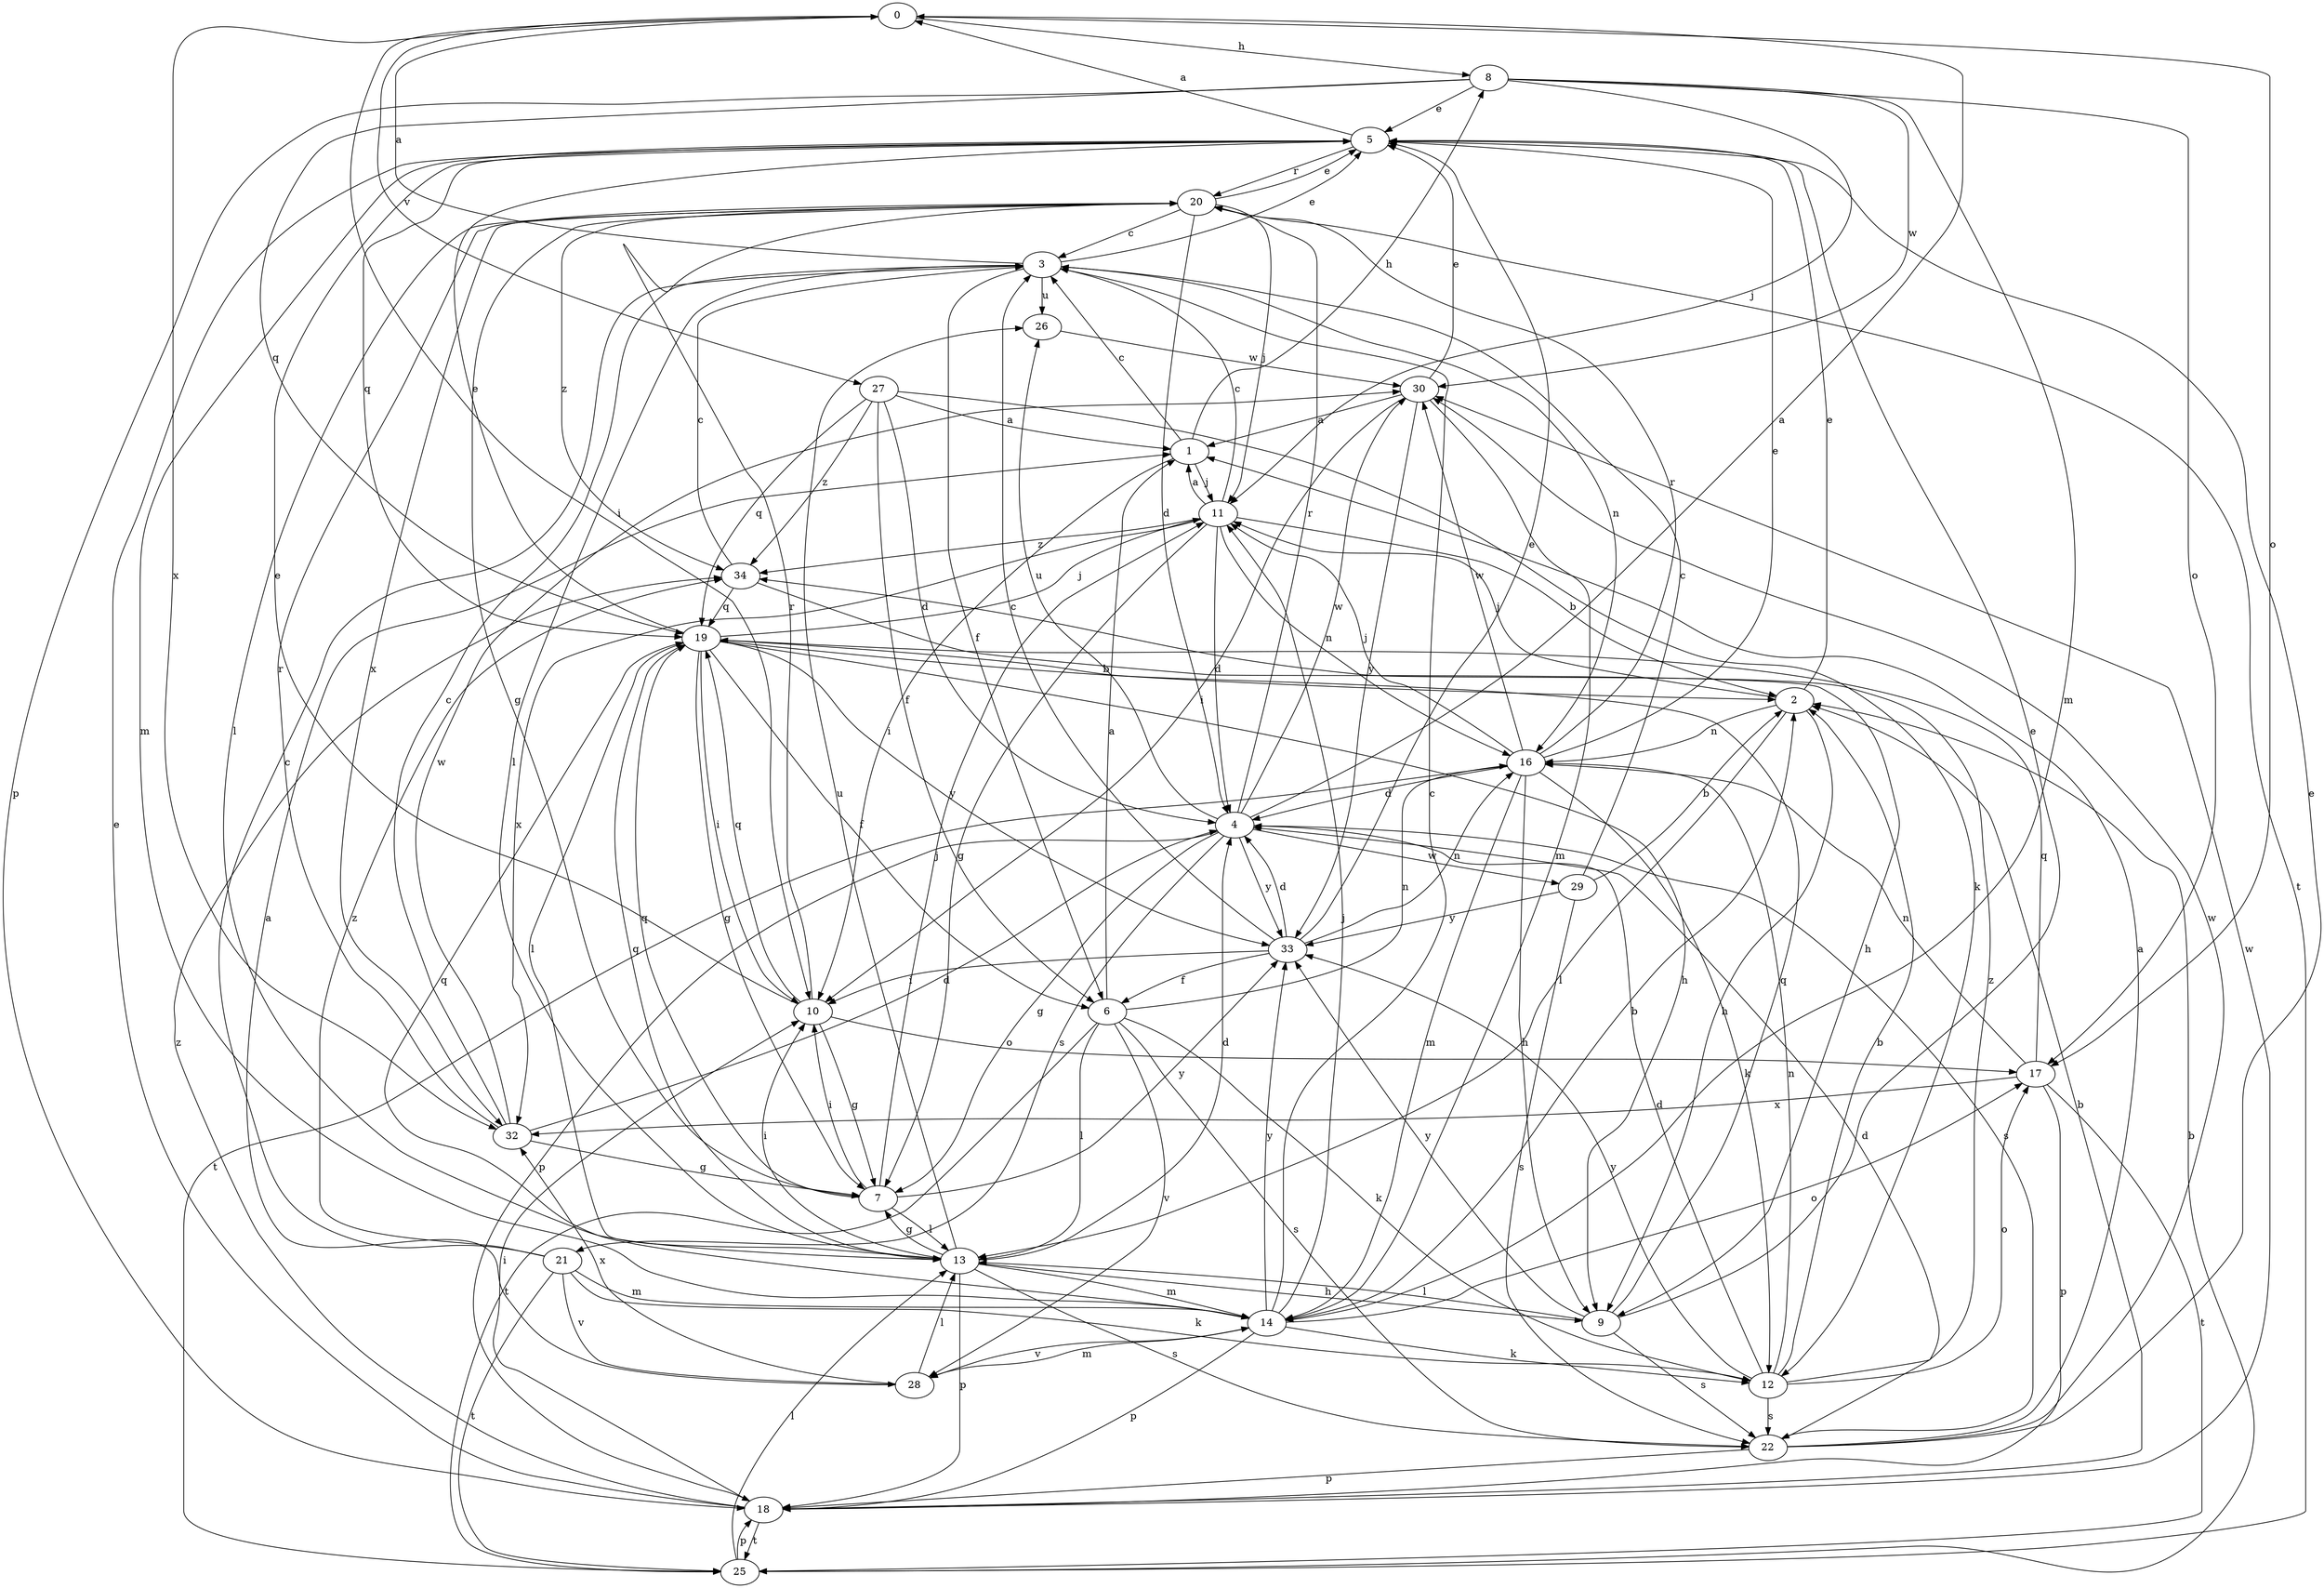 strict digraph  {
0;
1;
2;
3;
4;
5;
6;
7;
8;
9;
10;
11;
12;
13;
14;
16;
17;
18;
19;
20;
21;
22;
25;
26;
27;
28;
29;
30;
32;
33;
34;
0 -> 8  [label=h];
0 -> 10  [label=i];
0 -> 17  [label=o];
0 -> 27  [label=v];
0 -> 32  [label=x];
1 -> 3  [label=c];
1 -> 8  [label=h];
1 -> 10  [label=i];
1 -> 11  [label=j];
2 -> 5  [label=e];
2 -> 9  [label=h];
2 -> 11  [label=j];
2 -> 13  [label=l];
2 -> 16  [label=n];
3 -> 0  [label=a];
3 -> 5  [label=e];
3 -> 6  [label=f];
3 -> 13  [label=l];
3 -> 16  [label=n];
3 -> 26  [label=u];
4 -> 0  [label=a];
4 -> 7  [label=g];
4 -> 18  [label=p];
4 -> 20  [label=r];
4 -> 21  [label=s];
4 -> 22  [label=s];
4 -> 26  [label=u];
4 -> 29  [label=w];
4 -> 30  [label=w];
4 -> 33  [label=y];
5 -> 0  [label=a];
5 -> 14  [label=m];
5 -> 19  [label=q];
5 -> 20  [label=r];
6 -> 1  [label=a];
6 -> 12  [label=k];
6 -> 13  [label=l];
6 -> 16  [label=n];
6 -> 22  [label=s];
6 -> 25  [label=t];
6 -> 28  [label=v];
7 -> 10  [label=i];
7 -> 11  [label=j];
7 -> 13  [label=l];
7 -> 19  [label=q];
7 -> 33  [label=y];
8 -> 5  [label=e];
8 -> 11  [label=j];
8 -> 14  [label=m];
8 -> 17  [label=o];
8 -> 18  [label=p];
8 -> 19  [label=q];
8 -> 30  [label=w];
9 -> 5  [label=e];
9 -> 13  [label=l];
9 -> 19  [label=q];
9 -> 22  [label=s];
9 -> 33  [label=y];
10 -> 5  [label=e];
10 -> 7  [label=g];
10 -> 17  [label=o];
10 -> 19  [label=q];
10 -> 20  [label=r];
11 -> 1  [label=a];
11 -> 2  [label=b];
11 -> 3  [label=c];
11 -> 4  [label=d];
11 -> 7  [label=g];
11 -> 16  [label=n];
11 -> 32  [label=x];
11 -> 34  [label=z];
12 -> 2  [label=b];
12 -> 4  [label=d];
12 -> 16  [label=n];
12 -> 17  [label=o];
12 -> 22  [label=s];
12 -> 33  [label=y];
12 -> 34  [label=z];
13 -> 4  [label=d];
13 -> 7  [label=g];
13 -> 9  [label=h];
13 -> 10  [label=i];
13 -> 14  [label=m];
13 -> 18  [label=p];
13 -> 19  [label=q];
13 -> 22  [label=s];
13 -> 26  [label=u];
14 -> 2  [label=b];
14 -> 3  [label=c];
14 -> 11  [label=j];
14 -> 12  [label=k];
14 -> 17  [label=o];
14 -> 18  [label=p];
14 -> 19  [label=q];
14 -> 28  [label=v];
14 -> 33  [label=y];
16 -> 4  [label=d];
16 -> 5  [label=e];
16 -> 9  [label=h];
16 -> 11  [label=j];
16 -> 12  [label=k];
16 -> 14  [label=m];
16 -> 20  [label=r];
16 -> 25  [label=t];
16 -> 30  [label=w];
17 -> 16  [label=n];
17 -> 18  [label=p];
17 -> 19  [label=q];
17 -> 25  [label=t];
17 -> 32  [label=x];
18 -> 2  [label=b];
18 -> 5  [label=e];
18 -> 10  [label=i];
18 -> 25  [label=t];
18 -> 30  [label=w];
18 -> 34  [label=z];
19 -> 2  [label=b];
19 -> 5  [label=e];
19 -> 6  [label=f];
19 -> 7  [label=g];
19 -> 9  [label=h];
19 -> 10  [label=i];
19 -> 11  [label=j];
19 -> 13  [label=l];
19 -> 33  [label=y];
20 -> 3  [label=c];
20 -> 4  [label=d];
20 -> 5  [label=e];
20 -> 7  [label=g];
20 -> 11  [label=j];
20 -> 13  [label=l];
20 -> 25  [label=t];
20 -> 32  [label=x];
20 -> 34  [label=z];
21 -> 3  [label=c];
21 -> 12  [label=k];
21 -> 14  [label=m];
21 -> 25  [label=t];
21 -> 28  [label=v];
21 -> 34  [label=z];
22 -> 1  [label=a];
22 -> 4  [label=d];
22 -> 5  [label=e];
22 -> 18  [label=p];
22 -> 30  [label=w];
25 -> 2  [label=b];
25 -> 13  [label=l];
25 -> 18  [label=p];
26 -> 30  [label=w];
27 -> 1  [label=a];
27 -> 4  [label=d];
27 -> 6  [label=f];
27 -> 12  [label=k];
27 -> 19  [label=q];
27 -> 34  [label=z];
28 -> 1  [label=a];
28 -> 13  [label=l];
28 -> 14  [label=m];
28 -> 32  [label=x];
29 -> 2  [label=b];
29 -> 3  [label=c];
29 -> 22  [label=s];
29 -> 33  [label=y];
30 -> 1  [label=a];
30 -> 5  [label=e];
30 -> 10  [label=i];
30 -> 14  [label=m];
30 -> 33  [label=y];
32 -> 3  [label=c];
32 -> 4  [label=d];
32 -> 7  [label=g];
32 -> 20  [label=r];
32 -> 30  [label=w];
33 -> 3  [label=c];
33 -> 4  [label=d];
33 -> 5  [label=e];
33 -> 6  [label=f];
33 -> 10  [label=i];
33 -> 16  [label=n];
34 -> 3  [label=c];
34 -> 9  [label=h];
34 -> 19  [label=q];
}
